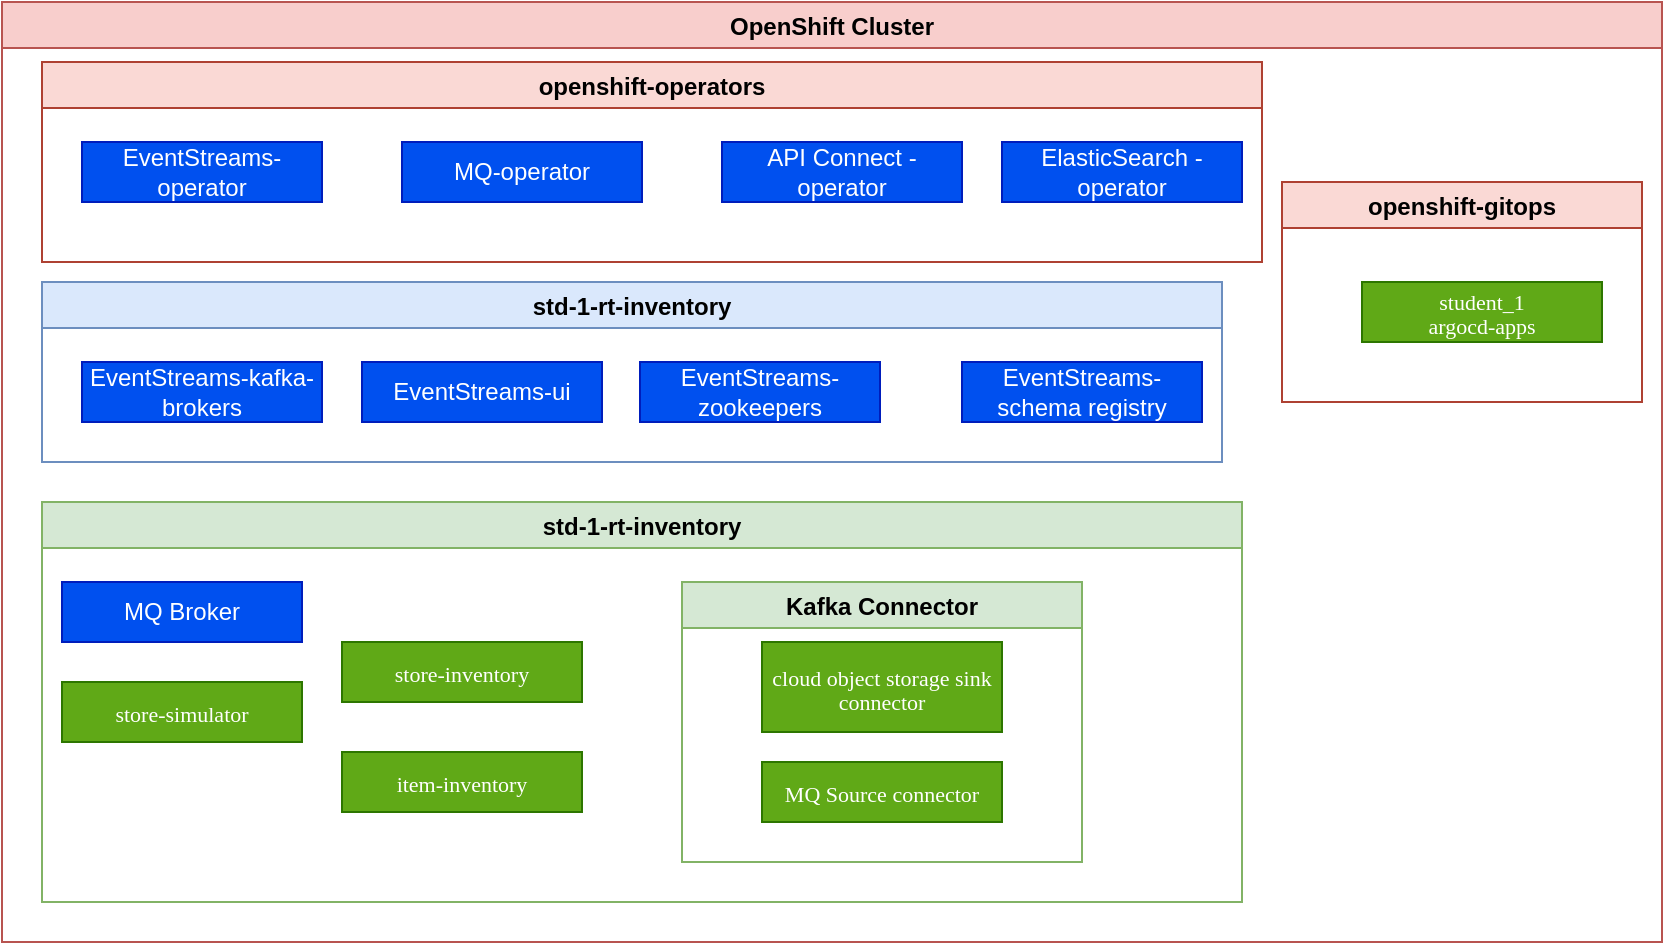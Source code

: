 <mxfile>
    <diagram id="DI6zT22FTgyFtFcUrmey" name="Page-1">
        <mxGraphModel dx="1402" dy="594" grid="1" gridSize="10" guides="1" tooltips="1" connect="1" arrows="1" fold="1" page="1" pageScale="1" pageWidth="850" pageHeight="1100" math="0" shadow="0">
            <root>
                <mxCell id="0"/>
                <mxCell id="1" parent="0"/>
                <mxCell id="2" value="OpenShift Cluster" style="swimlane;fillColor=#f8cecc;strokeColor=#b85450;" parent="1" vertex="1">
                    <mxGeometry x="20" y="60" width="830" height="470" as="geometry"/>
                </mxCell>
                <mxCell id="3" value="openshift-operators" style="swimlane;fillColor=#fad9d5;strokeColor=#ae4132;" parent="2" vertex="1">
                    <mxGeometry x="20" y="30" width="610" height="100" as="geometry"/>
                </mxCell>
                <mxCell id="4" value="EventStreams-operator" style="rounded=0;whiteSpace=wrap;html=1;fillColor=#0050ef;fontColor=#ffffff;strokeColor=#001DBC;" parent="3" vertex="1">
                    <mxGeometry x="20" y="40" width="120" height="30" as="geometry"/>
                </mxCell>
                <mxCell id="7" value="MQ-operator" style="rounded=0;whiteSpace=wrap;html=1;fillColor=#0050ef;fontColor=#ffffff;strokeColor=#001DBC;" parent="3" vertex="1">
                    <mxGeometry x="180" y="40" width="120" height="30" as="geometry"/>
                </mxCell>
                <mxCell id="23" value="API Connect -operator" style="rounded=0;whiteSpace=wrap;html=1;fillColor=#0050ef;fontColor=#ffffff;strokeColor=#001DBC;" parent="3" vertex="1">
                    <mxGeometry x="340" y="40" width="120" height="30" as="geometry"/>
                </mxCell>
                <mxCell id="26" value="ElasticSearch -operator" style="rounded=0;whiteSpace=wrap;html=1;fillColor=#0050ef;fontColor=#ffffff;strokeColor=#001DBC;" parent="3" vertex="1">
                    <mxGeometry x="480" y="40" width="120" height="30" as="geometry"/>
                </mxCell>
                <mxCell id="8" value="std-1-rt-inventory" style="swimlane;fillColor=#d5e8d4;strokeColor=#82b366;" parent="2" vertex="1">
                    <mxGeometry x="20" y="250" width="600" height="200" as="geometry"/>
                </mxCell>
                <mxCell id="12" value="&lt;p class=&quot;p1&quot; style=&quot;margin: 0px; font-stretch: normal; font-size: 11px; line-height: normal; font-family: menlo;&quot;&gt;&lt;span class=&quot;s1&quot;&gt;item-inventory&lt;/span&gt;&lt;/p&gt;" style="rounded=0;whiteSpace=wrap;html=1;fillColor=#60a917;fontColor=#FFFFFF;strokeColor=#2D7600;" parent="8" vertex="1">
                    <mxGeometry x="150" y="125" width="120" height="30" as="geometry"/>
                </mxCell>
                <mxCell id="13" value="&lt;p class=&quot;p1&quot; style=&quot;margin: 0px ; font-stretch: normal ; font-size: 11px ; line-height: normal ; font-family: &amp;#34;menlo&amp;#34;&quot;&gt;&lt;span class=&quot;s1&quot;&gt;store-inventory&lt;/span&gt;&lt;/p&gt;" style="rounded=0;whiteSpace=wrap;html=1;fillColor=#60a917;fontColor=#FFFFFF;strokeColor=#2D7600;" parent="8" vertex="1">
                    <mxGeometry x="150" y="70" width="120" height="30" as="geometry"/>
                </mxCell>
                <mxCell id="14" value="&lt;p class=&quot;p1&quot; style=&quot;margin: 0px ; font-stretch: normal ; font-size: 11px ; line-height: normal ; font-family: &amp;#34;menlo&amp;#34;&quot;&gt;&lt;span class=&quot;s1&quot;&gt;store-simulator&lt;/span&gt;&lt;/p&gt;" style="rounded=0;whiteSpace=wrap;html=1;fillColor=#60a917;fontColor=#FFFFFF;strokeColor=#2D7600;" parent="8" vertex="1">
                    <mxGeometry x="10" y="90" width="120" height="30" as="geometry"/>
                </mxCell>
                <mxCell id="19" value="Kafka Connector" style="swimlane;fillColor=#d5e8d4;strokeColor=#82b366;" parent="8" vertex="1">
                    <mxGeometry x="320" y="40" width="200" height="140" as="geometry"/>
                </mxCell>
                <mxCell id="22" value="&lt;p class=&quot;p1&quot; style=&quot;margin: 0px ; font-stretch: normal ; font-size: 11px ; line-height: normal ; font-family: &amp;#34;menlo&amp;#34;&quot;&gt;&lt;span class=&quot;s1&quot;&gt;cloud object storage sink connector&lt;/span&gt;&lt;/p&gt;" style="rounded=0;whiteSpace=wrap;html=1;fillColor=#60a917;fontColor=#FFFFFF;strokeColor=#2D7600;" parent="19" vertex="1">
                    <mxGeometry x="40" y="30" width="120" height="45" as="geometry"/>
                </mxCell>
                <mxCell id="24" value="&lt;p class=&quot;p1&quot; style=&quot;margin: 0px ; font-stretch: normal ; font-size: 11px ; line-height: normal ; font-family: &amp;#34;menlo&amp;#34;&quot;&gt;&lt;span class=&quot;s1&quot;&gt;MQ Source connector&lt;/span&gt;&lt;/p&gt;" style="rounded=0;whiteSpace=wrap;html=1;fillColor=#60a917;fontColor=#FFFFFF;strokeColor=#2D7600;" parent="19" vertex="1">
                    <mxGeometry x="40" y="90" width="120" height="30" as="geometry"/>
                </mxCell>
                <mxCell id="25" value="MQ Broker" style="rounded=0;whiteSpace=wrap;html=1;fillColor=#0050ef;fontColor=#ffffff;strokeColor=#001DBC;" parent="8" vertex="1">
                    <mxGeometry x="10" y="40" width="120" height="30" as="geometry"/>
                </mxCell>
                <mxCell id="30" value="std-1-rt-inventory" style="swimlane;fillColor=#dae8fc;strokeColor=#6c8ebf;" vertex="1" parent="2">
                    <mxGeometry x="20" y="140" width="590" height="90" as="geometry"/>
                </mxCell>
                <mxCell id="31" value="EventStreams-kafka-brokers" style="rounded=0;whiteSpace=wrap;html=1;fillColor=#0050ef;fontColor=#ffffff;strokeColor=#001DBC;" vertex="1" parent="30">
                    <mxGeometry x="20" y="40" width="120" height="30" as="geometry"/>
                </mxCell>
                <mxCell id="32" value="EventStreams-zookeepers" style="rounded=0;whiteSpace=wrap;html=1;fillColor=#0050ef;fontColor=#ffffff;strokeColor=#001DBC;" vertex="1" parent="30">
                    <mxGeometry x="299" y="40" width="120" height="30" as="geometry"/>
                </mxCell>
                <mxCell id="36" value="EventStreams-ui" style="rounded=0;whiteSpace=wrap;html=1;fillColor=#0050ef;fontColor=#ffffff;strokeColor=#001DBC;" vertex="1" parent="30">
                    <mxGeometry x="160" y="40" width="120" height="30" as="geometry"/>
                </mxCell>
                <mxCell id="37" value="EventStreams-schema registry" style="rounded=0;whiteSpace=wrap;html=1;fillColor=#0050ef;fontColor=#ffffff;strokeColor=#001DBC;" vertex="1" parent="30">
                    <mxGeometry x="460" y="40" width="120" height="30" as="geometry"/>
                </mxCell>
                <mxCell id="27" value="openshift-gitops" style="swimlane;fillColor=#fad9d5;strokeColor=#ae4132;" parent="1" vertex="1">
                    <mxGeometry x="660" y="150" width="180" height="110" as="geometry"/>
                </mxCell>
                <mxCell id="29" value="&lt;p class=&quot;p1&quot; style=&quot;margin: 0px ; font-stretch: normal ; font-size: 11px ; line-height: normal ; font-family: &amp;#34;menlo&amp;#34;&quot;&gt;&lt;span class=&quot;s1&quot;&gt;student_1&lt;/span&gt;&lt;/p&gt;&lt;p class=&quot;p1&quot; style=&quot;margin: 0px ; font-stretch: normal ; font-size: 11px ; line-height: normal ; font-family: &amp;#34;menlo&amp;#34;&quot;&gt;&lt;span class=&quot;s1&quot;&gt;argocd-apps&lt;/span&gt;&lt;/p&gt;" style="rounded=0;whiteSpace=wrap;html=1;fillColor=#60a917;fontColor=#FFFFFF;strokeColor=#2D7600;" parent="27" vertex="1">
                    <mxGeometry x="40" y="50" width="120" height="30" as="geometry"/>
                </mxCell>
            </root>
        </mxGraphModel>
    </diagram>
</mxfile>